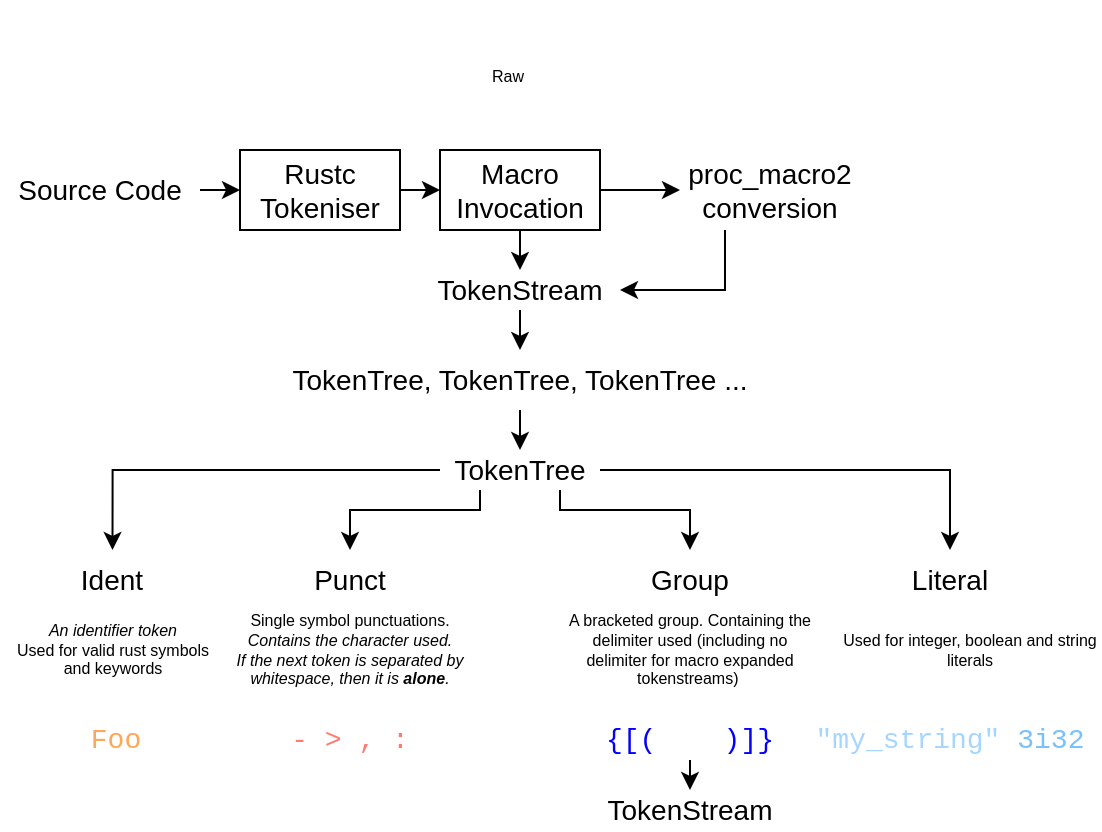 <mxfile version="20.3.0" type="device"><diagram id="-6t1l9IEK4NTy3ZGaixX" name="Page-1"><mxGraphModel dx="648" dy="1646" grid="1" gridSize="10" guides="1" tooltips="1" connect="1" arrows="1" fold="1" page="1" pageScale="1" pageWidth="850" pageHeight="1100" math="0" shadow="0"><root><mxCell id="0"/><mxCell id="1" parent="0"/><mxCell id="7" value="&lt;font style=&quot;font-size: 14px;&quot;&gt;Punct&lt;/font&gt;" style="text;html=1;strokeColor=none;fillColor=none;align=center;verticalAlign=middle;whiteSpace=wrap;rounded=0;fontSize=8;" parent="1" vertex="1"><mxGeometry x="120" y="50" width="110" height="30" as="geometry"/></mxCell><mxCell id="8" value="Single symbol punctuations.&lt;i&gt;&lt;br&gt;Contains the character used. &lt;br&gt;If the next token is separated by whitespace, then it is &lt;b&gt;alone&lt;/b&gt;.&lt;/i&gt;" style="text;html=1;strokeColor=none;fillColor=none;align=center;verticalAlign=middle;whiteSpace=wrap;rounded=0;fontSize=8;" parent="1" vertex="1"><mxGeometry x="115" y="80" width="120" height="40" as="geometry"/></mxCell><mxCell id="10" value="&lt;i&gt;An identifier token&lt;br&gt;&lt;/i&gt;Used for valid rust symbols and keywords" style="text;html=1;strokeColor=none;fillColor=none;align=center;verticalAlign=middle;whiteSpace=wrap;rounded=0;fontSize=8;" parent="1" vertex="1"><mxGeometry y="80" width="112.5" height="40" as="geometry"/></mxCell><mxCell id="11" value="&lt;font style=&quot;font-size: 14px;&quot;&gt;Ident&lt;/font&gt;" style="text;html=1;strokeColor=none;fillColor=none;align=center;verticalAlign=middle;whiteSpace=wrap;rounded=0;fontSize=8;" parent="1" vertex="1"><mxGeometry x="1.25" y="50" width="110" height="30" as="geometry"/></mxCell><mxCell id="12" value="&lt;div style=&quot;font-family: Consolas, &amp;quot;Courier New&amp;quot;, monospace; font-size: 14px; line-height: 19px;&quot;&gt;&lt;font color=&quot;#ffa657&quot;&gt;Foo&lt;/font&gt;&lt;/div&gt;" style="text;html=1;strokeColor=none;fillColor=none;align=center;verticalAlign=middle;whiteSpace=wrap;rounded=0;fontSize=8;labelBackgroundColor=none;" parent="1" vertex="1"><mxGeometry x="2.5" y="130" width="110" height="30" as="geometry"/></mxCell><mxCell id="13" value="&lt;div style=&quot;font-family: Consolas, &amp;quot;Courier New&amp;quot;, monospace; font-size: 14px; line-height: 19px;&quot;&gt;&lt;div style=&quot;color: rgb(230, 237, 243); line-height: 19px;&quot;&gt;&lt;span style=&quot;color: #ff7b72;&quot;&gt;-&amp;nbsp;&lt;/span&gt;&lt;span style=&quot;color: rgb(255, 123, 114);&quot;&gt;&amp;gt; ,&amp;nbsp;&lt;/span&gt;&lt;span style=&quot;color: rgb(255, 123, 114);&quot;&gt;:&lt;/span&gt;&lt;/div&gt;&lt;/div&gt;" style="text;html=1;strokeColor=none;fillColor=none;align=center;verticalAlign=middle;whiteSpace=wrap;rounded=0;fontSize=8;labelBackgroundColor=none;" parent="1" vertex="1"><mxGeometry x="120" y="130" width="110" height="30" as="geometry"/></mxCell><mxCell id="21" style="edgeStyle=none;html=1;entryX=0.5;entryY=0;entryDx=0;entryDy=0;fontSize=14;" parent="1" source="16" target="20" edge="1"><mxGeometry relative="1" as="geometry"/></mxCell><mxCell id="16" value="&lt;div style=&quot;font-family: Consolas, &amp;quot;Courier New&amp;quot;, monospace; font-size: 14px; line-height: 19px;&quot;&gt;&lt;div style=&quot;line-height: 19px;&quot;&gt;&lt;div style=&quot;line-height: 19px;&quot;&gt;&lt;span style=&quot;&quot;&gt;{&lt;/span&gt;[(&amp;nbsp; &amp;nbsp; )]}&lt;/div&gt;&lt;/div&gt;&lt;/div&gt;" style="text;html=1;strokeColor=none;fillColor=none;align=center;verticalAlign=middle;whiteSpace=wrap;rounded=0;fontSize=8;labelBackgroundColor=none;fontColor=#0000FF;" parent="1" vertex="1"><mxGeometry x="295" y="135" width="100" height="20" as="geometry"/></mxCell><mxCell id="18" value="&lt;font style=&quot;font-size: 14px;&quot;&gt;Group&lt;/font&gt;" style="text;html=1;strokeColor=none;fillColor=none;align=center;verticalAlign=middle;whiteSpace=wrap;rounded=0;fontSize=8;" parent="1" vertex="1"><mxGeometry x="290" y="50" width="110" height="30" as="geometry"/></mxCell><mxCell id="19" value="A bracketed group. Containing the delimiter used (including no delimiter for macro expanded tokenstreams)&amp;nbsp;" style="text;html=1;strokeColor=none;fillColor=none;align=center;verticalAlign=middle;whiteSpace=wrap;rounded=0;fontSize=8;" parent="1" vertex="1"><mxGeometry x="280" y="80" width="130" height="40" as="geometry"/></mxCell><mxCell id="20" value="TokenStream" style="text;html=1;strokeColor=none;fillColor=none;align=center;verticalAlign=middle;whiteSpace=wrap;rounded=0;fontSize=14;" parent="1" vertex="1"><mxGeometry x="295" y="170" width="100" height="20" as="geometry"/></mxCell><mxCell id="22" value="&lt;font style=&quot;font-size: 14px;&quot;&gt;Literal&lt;/font&gt;" style="text;html=1;strokeColor=none;fillColor=none;align=center;verticalAlign=middle;whiteSpace=wrap;rounded=0;fontSize=8;" parent="1" vertex="1"><mxGeometry x="420" y="50" width="110" height="30" as="geometry"/></mxCell><mxCell id="23" value="Used for integer, boolean and string literals" style="text;html=1;strokeColor=none;fillColor=none;align=center;verticalAlign=middle;whiteSpace=wrap;rounded=0;fontSize=8;" parent="1" vertex="1"><mxGeometry x="420" y="80" width="130" height="40" as="geometry"/></mxCell><mxCell id="29" value="&lt;div style=&quot;font-family: Consolas, &amp;quot;Courier New&amp;quot;, monospace; font-size: 14px; line-height: 19px;&quot;&gt;&lt;div style=&quot;color: rgb(230, 237, 243); line-height: 19px;&quot;&gt;&lt;div style=&quot;line-height: 19px;&quot;&gt;&lt;span style=&quot;color: #a5d6ff;&quot;&gt;&quot;my_string&quot;&amp;nbsp;&lt;/span&gt;&lt;span style=&quot;color: rgb(121, 192, 255);&quot;&gt;3&lt;/span&gt;&lt;span style=&quot;color: rgb(121, 192, 255);&quot;&gt;i32&lt;/span&gt;&lt;/div&gt;&lt;/div&gt;&lt;/div&gt;" style="text;html=1;strokeColor=none;fillColor=none;align=center;verticalAlign=middle;whiteSpace=wrap;rounded=0;fontSize=8;labelBackgroundColor=none;" parent="1" vertex="1"><mxGeometry x="420" y="130" width="110" height="30" as="geometry"/></mxCell><mxCell id="31" style="edgeStyle=orthogonalEdgeStyle;html=1;exitX=0;exitY=0.5;exitDx=0;exitDy=0;entryX=0.5;entryY=0;entryDx=0;entryDy=0;fontSize=14;rounded=0;" parent="1" source="30" target="11" edge="1"><mxGeometry relative="1" as="geometry"/></mxCell><mxCell id="32" style="edgeStyle=orthogonalEdgeStyle;html=1;exitX=0.25;exitY=1;exitDx=0;exitDy=0;entryX=0.5;entryY=0;entryDx=0;entryDy=0;fontSize=14;rounded=0;" parent="1" source="30" target="7" edge="1"><mxGeometry relative="1" as="geometry"><Array as="points"><mxPoint x="240" y="30"/><mxPoint x="175" y="30"/></Array></mxGeometry></mxCell><mxCell id="33" style="edgeStyle=orthogonalEdgeStyle;html=1;exitX=0.75;exitY=1;exitDx=0;exitDy=0;entryX=0.5;entryY=0;entryDx=0;entryDy=0;fontSize=14;rounded=0;" parent="1" source="30" target="18" edge="1"><mxGeometry relative="1" as="geometry"><Array as="points"><mxPoint x="280" y="30"/><mxPoint x="345" y="30"/></Array></mxGeometry></mxCell><mxCell id="34" style="edgeStyle=orthogonalEdgeStyle;html=1;exitX=1;exitY=0.5;exitDx=0;exitDy=0;entryX=0.5;entryY=0;entryDx=0;entryDy=0;fontSize=14;rounded=0;" parent="1" source="30" target="22" edge="1"><mxGeometry relative="1" as="geometry"/></mxCell><mxCell id="30" value="TokenTree" style="text;html=1;strokeColor=none;fillColor=none;align=center;verticalAlign=middle;whiteSpace=wrap;rounded=0;fontSize=14;" parent="1" vertex="1"><mxGeometry x="220" width="80" height="20" as="geometry"/></mxCell><mxCell id="37" style="edgeStyle=orthogonalEdgeStyle;rounded=0;html=1;exitX=1;exitY=0.5;exitDx=0;exitDy=0;entryX=0;entryY=0.5;entryDx=0;entryDy=0;fontSize=14;" parent="1" source="35" target="36" edge="1"><mxGeometry relative="1" as="geometry"/></mxCell><mxCell id="35" value="Source Code" style="text;html=1;strokeColor=none;fillColor=none;align=center;verticalAlign=middle;whiteSpace=wrap;rounded=0;labelBackgroundColor=none;fontSize=14;" parent="1" vertex="1"><mxGeometry y="-145" width="100" height="30" as="geometry"/></mxCell><mxCell id="40" style="edgeStyle=orthogonalEdgeStyle;rounded=0;html=1;exitX=1;exitY=0.5;exitDx=0;exitDy=0;entryX=0;entryY=0.5;entryDx=0;entryDy=0;fontSize=14;" parent="1" source="36" target="38" edge="1"><mxGeometry relative="1" as="geometry"/></mxCell><mxCell id="36" value="Rustc&lt;br&gt;Tokeniser" style="rounded=0;whiteSpace=wrap;html=1;labelBackgroundColor=none;fontSize=14;" parent="1" vertex="1"><mxGeometry x="120" y="-150" width="80" height="40" as="geometry"/></mxCell><mxCell id="39" style="edgeStyle=orthogonalEdgeStyle;rounded=0;html=1;exitX=0.5;exitY=1;exitDx=0;exitDy=0;entryX=0.5;entryY=0;entryDx=0;entryDy=0;fontSize=14;" parent="1" source="41" target="30" edge="1"><mxGeometry relative="1" as="geometry"/></mxCell><mxCell id="43" style="edgeStyle=orthogonalEdgeStyle;rounded=0;html=1;exitX=0.5;exitY=1;exitDx=0;exitDy=0;entryX=0.5;entryY=0;entryDx=0;entryDy=0;fontSize=14;" parent="1" source="38" target="42" edge="1"><mxGeometry relative="1" as="geometry"/></mxCell><mxCell id="47" style="edgeStyle=orthogonalEdgeStyle;rounded=0;html=1;exitX=1;exitY=0.5;exitDx=0;exitDy=0;entryX=0;entryY=0.5;entryDx=0;entryDy=0;fontSize=8;" parent="1" source="38" target="46" edge="1"><mxGeometry relative="1" as="geometry"/></mxCell><mxCell id="38" value="Macro Invocation" style="rounded=0;whiteSpace=wrap;html=1;labelBackgroundColor=none;fontSize=14;" parent="1" vertex="1"><mxGeometry x="220" y="-150" width="80" height="40" as="geometry"/></mxCell><mxCell id="41" value="TokenTree, TokenTree, TokenTree ...&lt;br&gt;&lt;span style=&quot;color: rgba(0, 0, 0, 0); font-family: monospace; font-size: 0px; text-align: start;&quot;&gt;%3CmxGraphModel%3E%3Croot%3E%3CmxCell%20id%3D%220%22%2F%3E%3CmxCell%20id%3D%221%22%20parent%3D%220%22%2F%3E%3CmxCell%20id%3D%222%22%20value%3D%22TokenTree%22%20style%3D%22text%3Bhtml%3D1%3BstrokeColor%3Dnone%3BfillColor%3Dnone%3Balign%3Dcenter%3BverticalAlign%3Dmiddle%3BwhiteSpace%3Dwrap%3Brounded%3D0%3BfontSize%3D14%3B%22%20vertex%3D%221%22%20parent%3D%221%22%3E%3CmxGeometry%20x%3D%22205%22%20y%3D%22200%22%20width%3D%2280%22%20height%3D%2230%22%20as%3D%22geometry%22%2F%3E%3C%2FmxCell%3E%3C%2Froot%3E%3C%2FmxGraphModel%3E&lt;/span&gt;" style="text;html=1;strokeColor=none;fillColor=none;align=center;verticalAlign=top;whiteSpace=wrap;rounded=0;fontSize=14;" parent="1" vertex="1"><mxGeometry x="141.25" y="-50" width="237.5" height="30" as="geometry"/></mxCell><mxCell id="44" style="edgeStyle=orthogonalEdgeStyle;rounded=0;html=1;exitX=0.5;exitY=1;exitDx=0;exitDy=0;entryX=0.5;entryY=0;entryDx=0;entryDy=0;fontSize=14;" parent="1" source="42" target="41" edge="1"><mxGeometry relative="1" as="geometry"/></mxCell><mxCell id="42" value="TokenStream" style="text;html=1;strokeColor=none;fillColor=none;align=center;verticalAlign=middle;whiteSpace=wrap;rounded=0;fontSize=14;" parent="1" vertex="1"><mxGeometry x="210" y="-90" width="100" height="20" as="geometry"/></mxCell><mxCell id="45" value="Raw&amp;nbsp;" style="text;html=1;strokeColor=none;fillColor=none;align=left;verticalAlign=middle;whiteSpace=wrap;rounded=0;labelBackgroundColor=none;fontSize=8;" parent="1" vertex="1"><mxGeometry x="243.75" y="-225" width="276.25" height="75" as="geometry"/></mxCell><mxCell id="48" style="edgeStyle=orthogonalEdgeStyle;rounded=0;html=1;exitX=0.25;exitY=1;exitDx=0;exitDy=0;entryX=1;entryY=0.5;entryDx=0;entryDy=0;fontSize=8;" parent="1" source="46" target="42" edge="1"><mxGeometry relative="1" as="geometry"/></mxCell><mxCell id="46" value="proc_macro2&lt;br&gt;conversion" style="rounded=0;whiteSpace=wrap;html=1;labelBackgroundColor=none;fontSize=14;strokeColor=none;fillColor=none;" parent="1" vertex="1"><mxGeometry x="340" y="-150" width="90" height="40" as="geometry"/></mxCell></root></mxGraphModel></diagram></mxfile>